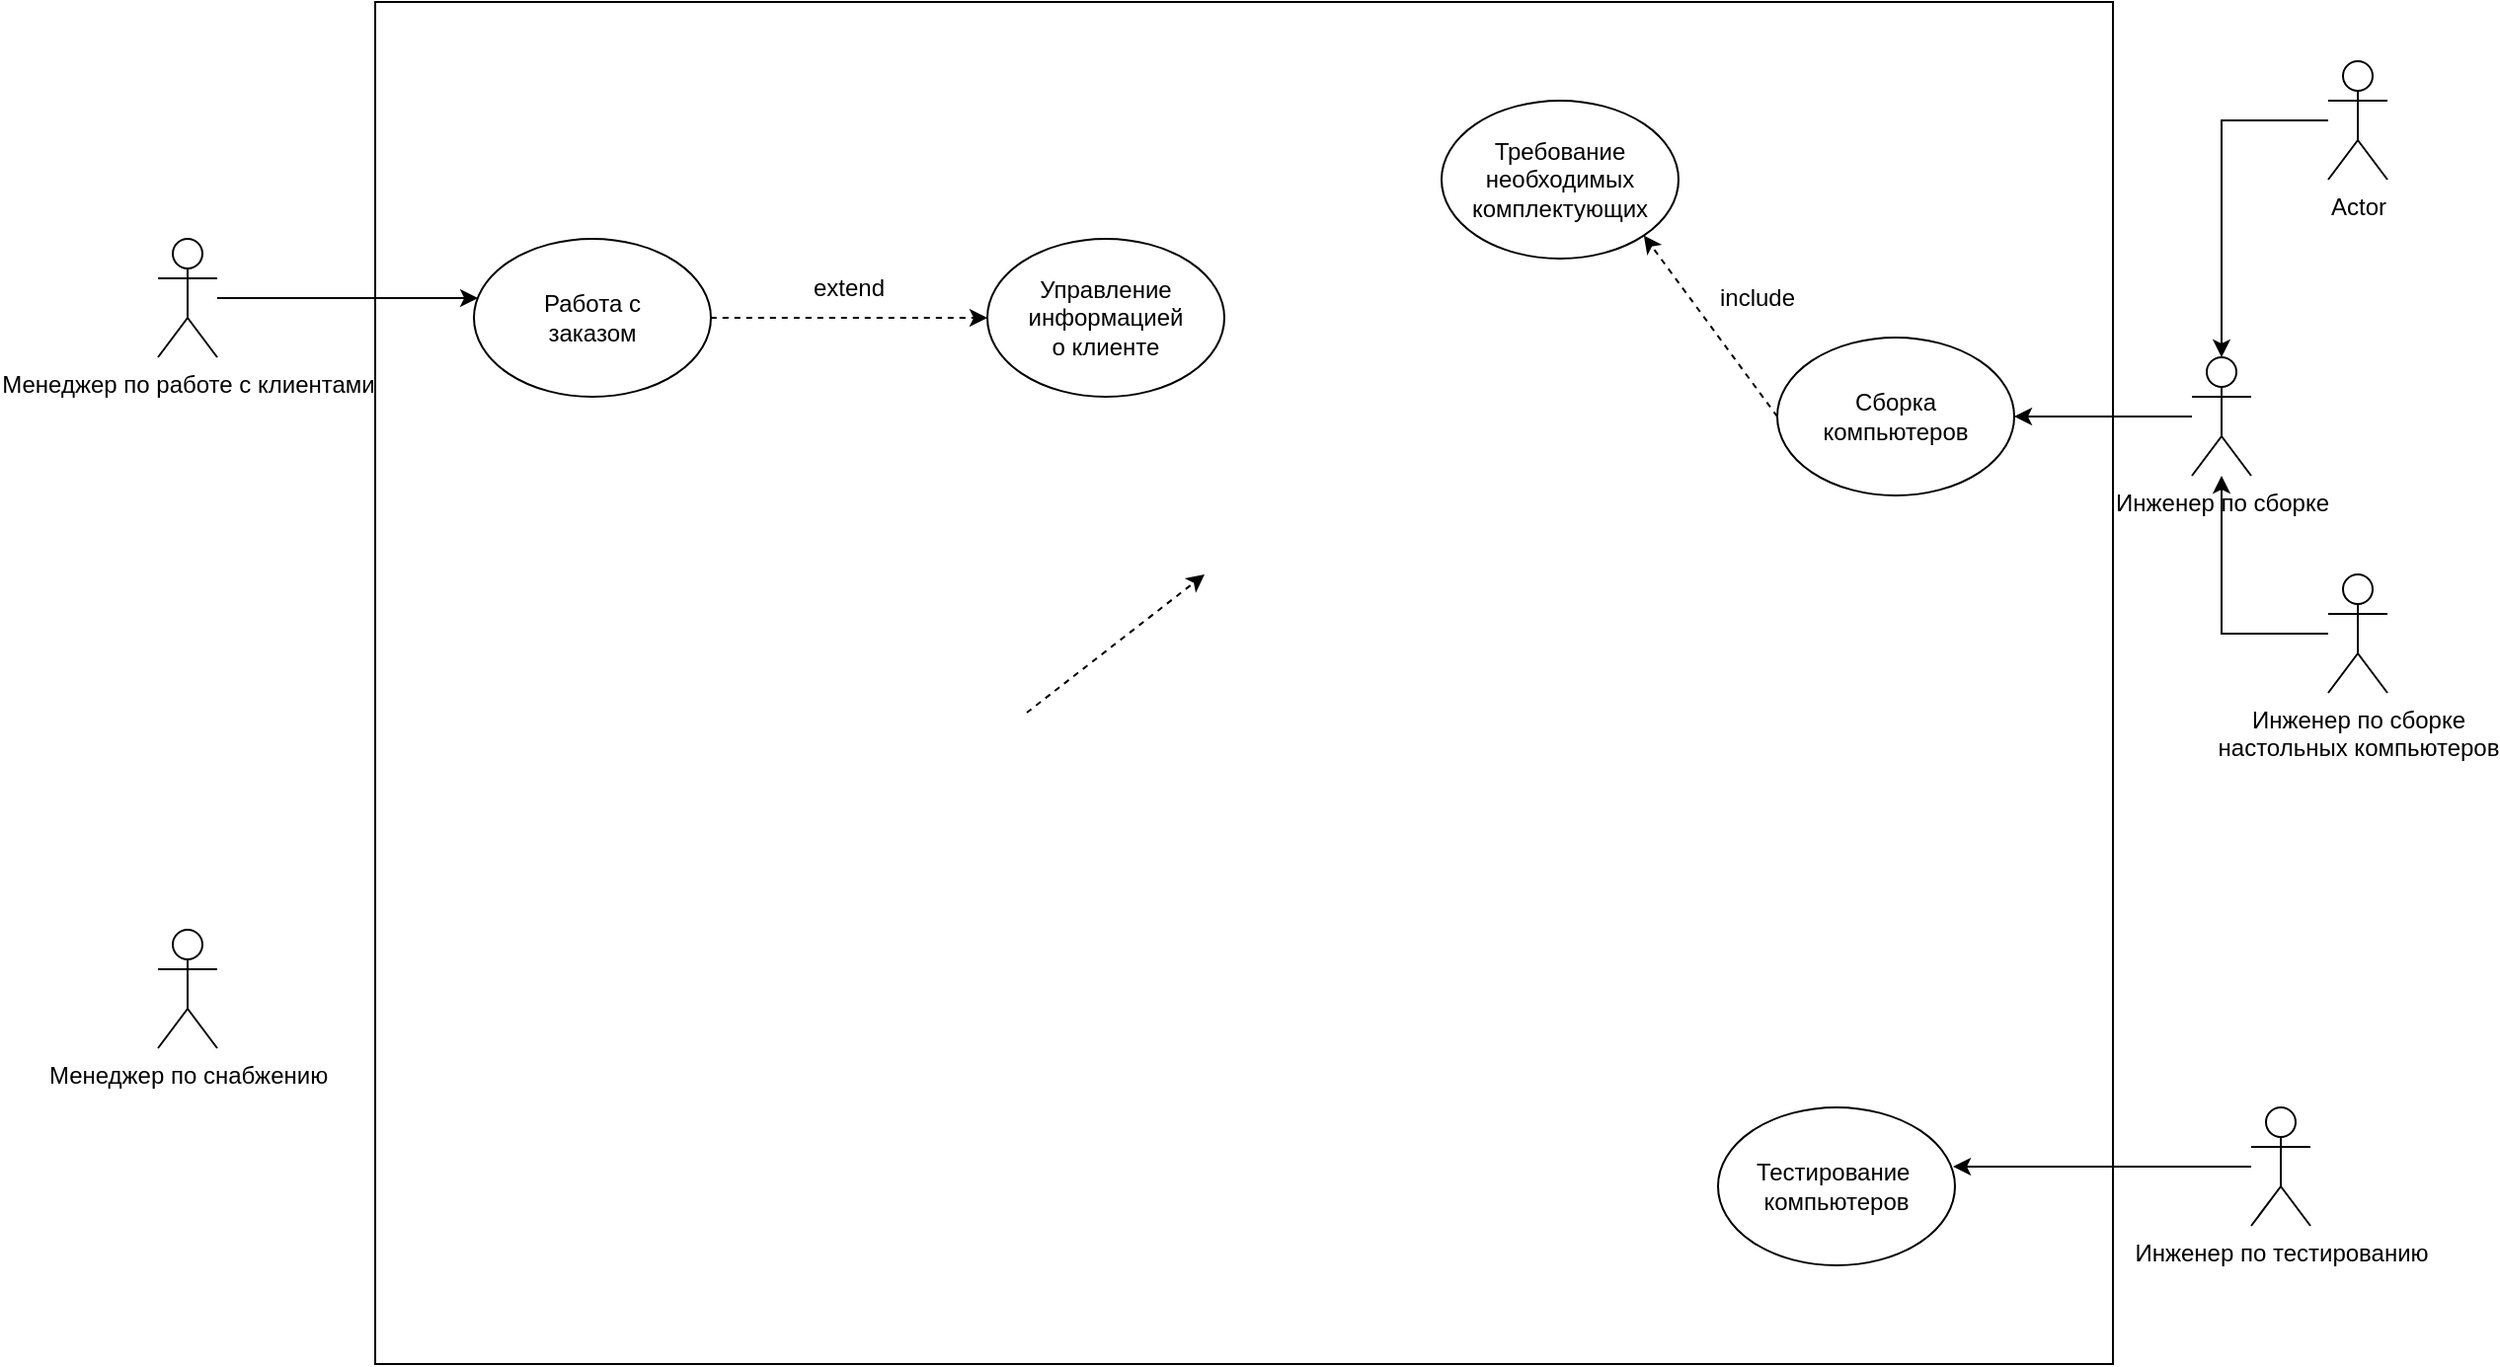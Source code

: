 <mxfile version="20.7.4" type="github">
  <diagram name="Page-1" id="e7e014a7-5840-1c2e-5031-d8a46d1fe8dd">
    <mxGraphModel dx="2555" dy="791" grid="1" gridSize="10" guides="1" tooltips="1" connect="1" arrows="1" fold="1" page="1" pageScale="1" pageWidth="1169" pageHeight="826" background="none" math="0" shadow="0">
      <root>
        <mxCell id="0" />
        <mxCell id="1" parent="0" />
        <mxCell id="jUbhNsKodZsq7LNCJfHS-41" value="Менеджер по работе с клиентами" style="shape=umlActor;verticalLabelPosition=bottom;verticalAlign=top;html=1;outlineConnect=0;rounded=0;" parent="1" vertex="1">
          <mxGeometry x="70" y="190" width="30" height="60" as="geometry" />
        </mxCell>
        <mxCell id="jUbhNsKodZsq7LNCJfHS-42" value="" style="rounded=0;whiteSpace=wrap;html=1;" parent="1" vertex="1">
          <mxGeometry x="180" y="70" width="880" height="690" as="geometry" />
        </mxCell>
        <mxCell id="jUbhNsKodZsq7LNCJfHS-47" value="Менеджер по снабжению" style="shape=umlActor;verticalLabelPosition=bottom;verticalAlign=top;html=1;outlineConnect=0;rounded=0;" parent="1" vertex="1">
          <mxGeometry x="70" y="540" width="30" height="60" as="geometry" />
        </mxCell>
        <mxCell id="jUbhNsKodZsq7LNCJfHS-60" value="" style="endArrow=classic;html=1;rounded=0;dashed=1;fontSize=12;curved=1;exitX=1;exitY=0;exitDx=0;exitDy=0;entryX=0;entryY=0.5;entryDx=0;entryDy=0;" parent="1" edge="1">
          <mxGeometry width="50" height="50" relative="1" as="geometry">
            <mxPoint x="510" y="430" as="sourcePoint" />
            <mxPoint x="600" y="360" as="targetPoint" />
          </mxGeometry>
        </mxCell>
        <mxCell id="DF0SZ1NYFLQ9D0NuBKpd-7" style="edgeStyle=orthogonalEdgeStyle;rounded=0;orthogonalLoop=1;jettySize=auto;html=1;entryX=0.5;entryY=0;entryDx=0;entryDy=0;entryPerimeter=0;" edge="1" parent="1" source="jUbhNsKodZsq7LNCJfHS-84" target="DF0SZ1NYFLQ9D0NuBKpd-2">
          <mxGeometry relative="1" as="geometry" />
        </mxCell>
        <mxCell id="jUbhNsKodZsq7LNCJfHS-84" value="Actor" style="shape=umlActor;verticalLabelPosition=bottom;verticalAlign=top;html=1;outlineConnect=0;" parent="1" vertex="1">
          <mxGeometry x="1169" y="100" width="30" height="60" as="geometry" />
        </mxCell>
        <mxCell id="DF0SZ1NYFLQ9D0NuBKpd-8" style="edgeStyle=orthogonalEdgeStyle;rounded=0;orthogonalLoop=1;jettySize=auto;html=1;" edge="1" parent="1" source="DF0SZ1NYFLQ9D0NuBKpd-1" target="DF0SZ1NYFLQ9D0NuBKpd-2">
          <mxGeometry relative="1" as="geometry" />
        </mxCell>
        <mxCell id="DF0SZ1NYFLQ9D0NuBKpd-1" value="Инженер по сборке&lt;br&gt;настольных компьютеров" style="shape=umlActor;verticalLabelPosition=bottom;verticalAlign=top;html=1;outlineConnect=0;" vertex="1" parent="1">
          <mxGeometry x="1169" y="360" width="30" height="60" as="geometry" />
        </mxCell>
        <mxCell id="DF0SZ1NYFLQ9D0NuBKpd-15" style="edgeStyle=orthogonalEdgeStyle;rounded=0;orthogonalLoop=1;jettySize=auto;html=1;entryX=1;entryY=0.5;entryDx=0;entryDy=0;" edge="1" parent="1" source="DF0SZ1NYFLQ9D0NuBKpd-2" target="DF0SZ1NYFLQ9D0NuBKpd-11">
          <mxGeometry relative="1" as="geometry" />
        </mxCell>
        <mxCell id="DF0SZ1NYFLQ9D0NuBKpd-2" value="Инженер по сборке" style="shape=umlActor;verticalLabelPosition=bottom;verticalAlign=top;html=1;outlineConnect=0;" vertex="1" parent="1">
          <mxGeometry x="1100" y="250" width="30" height="60" as="geometry" />
        </mxCell>
        <mxCell id="DF0SZ1NYFLQ9D0NuBKpd-6" style="edgeStyle=orthogonalEdgeStyle;rounded=0;orthogonalLoop=1;jettySize=auto;html=1;entryX=0.992;entryY=0.375;entryDx=0;entryDy=0;entryPerimeter=0;" edge="1" parent="1" source="DF0SZ1NYFLQ9D0NuBKpd-3" target="DF0SZ1NYFLQ9D0NuBKpd-4">
          <mxGeometry relative="1" as="geometry" />
        </mxCell>
        <mxCell id="DF0SZ1NYFLQ9D0NuBKpd-3" value="Инженер по тестированию" style="shape=umlActor;verticalLabelPosition=bottom;verticalAlign=top;html=1;outlineConnect=0;" vertex="1" parent="1">
          <mxGeometry x="1130" y="630" width="30" height="60" as="geometry" />
        </mxCell>
        <mxCell id="DF0SZ1NYFLQ9D0NuBKpd-4" value="" style="ellipse;whiteSpace=wrap;html=1;" vertex="1" parent="1">
          <mxGeometry x="860" y="630" width="120" height="80" as="geometry" />
        </mxCell>
        <mxCell id="DF0SZ1NYFLQ9D0NuBKpd-5" value="Тестирование&amp;nbsp;&lt;br&gt;компьютеров" style="text;html=1;strokeColor=none;fillColor=none;align=center;verticalAlign=middle;whiteSpace=wrap;rounded=0;" vertex="1" parent="1">
          <mxGeometry x="890" y="655" width="60" height="30" as="geometry" />
        </mxCell>
        <mxCell id="DF0SZ1NYFLQ9D0NuBKpd-11" value="" style="ellipse;whiteSpace=wrap;html=1;" vertex="1" parent="1">
          <mxGeometry x="890" y="240" width="120" height="80" as="geometry" />
        </mxCell>
        <mxCell id="DF0SZ1NYFLQ9D0NuBKpd-12" value="" style="endArrow=classic;html=1;rounded=0;dashed=1;fontSize=12;curved=1;exitX=0;exitY=0.5;exitDx=0;exitDy=0;entryX=1;entryY=1;entryDx=0;entryDy=0;" edge="1" parent="1" source="DF0SZ1NYFLQ9D0NuBKpd-11" target="DF0SZ1NYFLQ9D0NuBKpd-13">
          <mxGeometry width="50" height="50" relative="1" as="geometry">
            <mxPoint x="520" y="440" as="sourcePoint" />
            <mxPoint x="610" y="370" as="targetPoint" />
          </mxGeometry>
        </mxCell>
        <mxCell id="DF0SZ1NYFLQ9D0NuBKpd-13" value="" style="ellipse;whiteSpace=wrap;html=1;" vertex="1" parent="1">
          <mxGeometry x="720" y="120" width="120" height="80" as="geometry" />
        </mxCell>
        <mxCell id="DF0SZ1NYFLQ9D0NuBKpd-14" value="Требование необходимых комплектующих" style="text;html=1;strokeColor=none;fillColor=none;align=center;verticalAlign=middle;whiteSpace=wrap;rounded=0;" vertex="1" parent="1">
          <mxGeometry x="750" y="145" width="60" height="30" as="geometry" />
        </mxCell>
        <mxCell id="DF0SZ1NYFLQ9D0NuBKpd-16" value="Сборка компьютеров" style="text;html=1;strokeColor=none;fillColor=none;align=center;verticalAlign=middle;whiteSpace=wrap;rounded=0;" vertex="1" parent="1">
          <mxGeometry x="920" y="265" width="60" height="30" as="geometry" />
        </mxCell>
        <mxCell id="DF0SZ1NYFLQ9D0NuBKpd-17" value="include" style="text;html=1;strokeColor=none;fillColor=none;align=center;verticalAlign=middle;whiteSpace=wrap;rounded=0;" vertex="1" parent="1">
          <mxGeometry x="850" y="205" width="60" height="30" as="geometry" />
        </mxCell>
        <mxCell id="DF0SZ1NYFLQ9D0NuBKpd-18" value="" style="ellipse;whiteSpace=wrap;html=1;" vertex="1" parent="1">
          <mxGeometry x="230" y="190" width="120" height="80" as="geometry" />
        </mxCell>
        <mxCell id="DF0SZ1NYFLQ9D0NuBKpd-19" style="edgeStyle=orthogonalEdgeStyle;rounded=0;orthogonalLoop=1;jettySize=auto;html=1;entryX=0.017;entryY=0.375;entryDx=0;entryDy=0;entryPerimeter=0;" edge="1" parent="1" source="jUbhNsKodZsq7LNCJfHS-41" target="DF0SZ1NYFLQ9D0NuBKpd-18">
          <mxGeometry relative="1" as="geometry" />
        </mxCell>
        <mxCell id="DF0SZ1NYFLQ9D0NuBKpd-20" value="Работа с заказом" style="text;html=1;strokeColor=none;fillColor=none;align=center;verticalAlign=middle;whiteSpace=wrap;rounded=0;" vertex="1" parent="1">
          <mxGeometry x="260" y="215" width="60" height="30" as="geometry" />
        </mxCell>
        <mxCell id="DF0SZ1NYFLQ9D0NuBKpd-21" value="" style="ellipse;whiteSpace=wrap;html=1;" vertex="1" parent="1">
          <mxGeometry x="490" y="190" width="120" height="80" as="geometry" />
        </mxCell>
        <mxCell id="DF0SZ1NYFLQ9D0NuBKpd-22" value="" style="endArrow=classic;html=1;rounded=0;dashed=1;fontSize=12;curved=1;exitX=1;exitY=0.5;exitDx=0;exitDy=0;entryX=0;entryY=0.5;entryDx=0;entryDy=0;" edge="1" parent="1" source="DF0SZ1NYFLQ9D0NuBKpd-18" target="DF0SZ1NYFLQ9D0NuBKpd-21">
          <mxGeometry width="50" height="50" relative="1" as="geometry">
            <mxPoint x="520" y="440" as="sourcePoint" />
            <mxPoint x="610" y="370" as="targetPoint" />
          </mxGeometry>
        </mxCell>
        <mxCell id="DF0SZ1NYFLQ9D0NuBKpd-23" value="extend" style="text;html=1;strokeColor=none;fillColor=none;align=center;verticalAlign=middle;whiteSpace=wrap;rounded=0;" vertex="1" parent="1">
          <mxGeometry x="390" y="200" width="60" height="30" as="geometry" />
        </mxCell>
        <mxCell id="DF0SZ1NYFLQ9D0NuBKpd-24" value="Управление информацией о клиенте" style="text;html=1;strokeColor=none;fillColor=none;align=center;verticalAlign=middle;whiteSpace=wrap;rounded=0;" vertex="1" parent="1">
          <mxGeometry x="520" y="215" width="60" height="30" as="geometry" />
        </mxCell>
      </root>
    </mxGraphModel>
  </diagram>
</mxfile>
